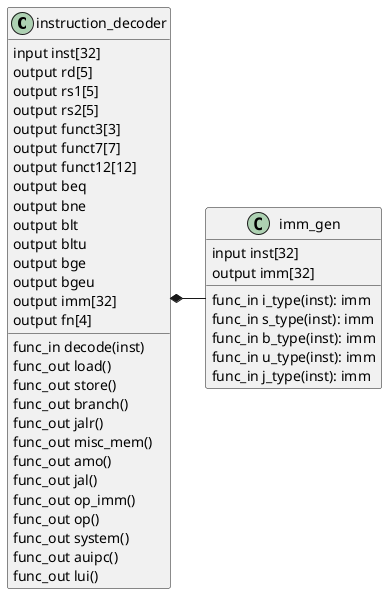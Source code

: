 @startuml
	class instruction_decoder {
		input inst[32]
		func_in decode(inst)
		output rd[5]
		output rs1[5]
		output rs2[5]
		output funct3[3]
		output funct7[7]
		output funct12[12]
		output beq
		output bne
		output blt
		output bltu
		output bge
		output bgeu
		output imm[32]
		output fn[4]

		func_out load()
		func_out store()
		func_out branch()
		func_out jalr()
		func_out misc_mem()
		func_out amo()
		func_out jal()
		func_out op_imm()
		func_out op()
		func_out system()
		func_out auipc()
		func_out lui()
	}

	class imm_gen {
		input inst[32]
		output imm[32]

		func_in i_type(inst): imm
		func_in s_type(inst): imm
		func_in b_type(inst): imm
		func_in u_type(inst): imm
		func_in j_type(inst): imm
	}

	instruction_decoder *- imm_gen

@enduml
